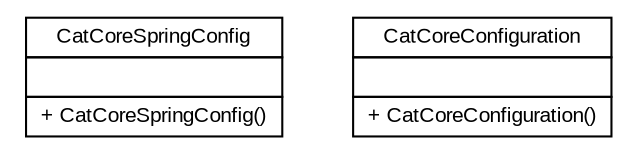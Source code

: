 #!/usr/local/bin/dot
#
# Class diagram 
# Generated by UMLGraph version R5_6 (http://www.umlgraph.org/)
#

digraph G {
	edge [fontname="arial",fontsize=10,labelfontname="arial",labelfontsize=10];
	node [fontname="arial",fontsize=10,shape=plaintext];
	nodesep=0.25;
	ranksep=0.5;
	// br.gov.to.sefaz.cat.configuration.CatCoreSpringConfig
	c1976 [label=<<table title="br.gov.to.sefaz.cat.configuration.CatCoreSpringConfig" border="0" cellborder="1" cellspacing="0" cellpadding="2" port="p" href="./CatCoreSpringConfig.html">
		<tr><td><table border="0" cellspacing="0" cellpadding="1">
<tr><td align="center" balign="center"> CatCoreSpringConfig </td></tr>
		</table></td></tr>
		<tr><td><table border="0" cellspacing="0" cellpadding="1">
<tr><td align="left" balign="left">  </td></tr>
		</table></td></tr>
		<tr><td><table border="0" cellspacing="0" cellpadding="1">
<tr><td align="left" balign="left"> + CatCoreSpringConfig() </td></tr>
		</table></td></tr>
		</table>>, URL="./CatCoreSpringConfig.html", fontname="arial", fontcolor="black", fontsize=10.0];
	// br.gov.to.sefaz.cat.configuration.CatCoreConfiguration
	c1977 [label=<<table title="br.gov.to.sefaz.cat.configuration.CatCoreConfiguration" border="0" cellborder="1" cellspacing="0" cellpadding="2" port="p" href="./CatCoreConfiguration.html">
		<tr><td><table border="0" cellspacing="0" cellpadding="1">
<tr><td align="center" balign="center"> CatCoreConfiguration </td></tr>
		</table></td></tr>
		<tr><td><table border="0" cellspacing="0" cellpadding="1">
<tr><td align="left" balign="left">  </td></tr>
		</table></td></tr>
		<tr><td><table border="0" cellspacing="0" cellpadding="1">
<tr><td align="left" balign="left"> + CatCoreConfiguration() </td></tr>
		</table></td></tr>
		</table>>, URL="./CatCoreConfiguration.html", fontname="arial", fontcolor="black", fontsize=10.0];
}

